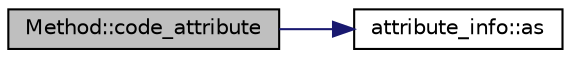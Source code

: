digraph "Method::code_attribute"
{
  bgcolor="transparent";
  edge [fontname="Helvetica",fontsize="10",labelfontname="Helvetica",labelfontsize="10"];
  node [fontname="Helvetica",fontsize="10",shape=record];
  rankdir="LR";
  Node0 [label="Method::code_attribute",height=0.2,width=0.4,color="black", fillcolor="grey75", style="filled", fontcolor="black"];
  Node0 -> Node1 [color="midnightblue",fontsize="10",style="solid",fontname="Helvetica"];
  Node1 [label="attribute_info::as",height=0.2,width=0.4,color="black",URL="$structattribute__info.html#ace33b133435450d7d161751a3393de11",tooltip="This template will be explicitly specialized for the possible types. "];
}

